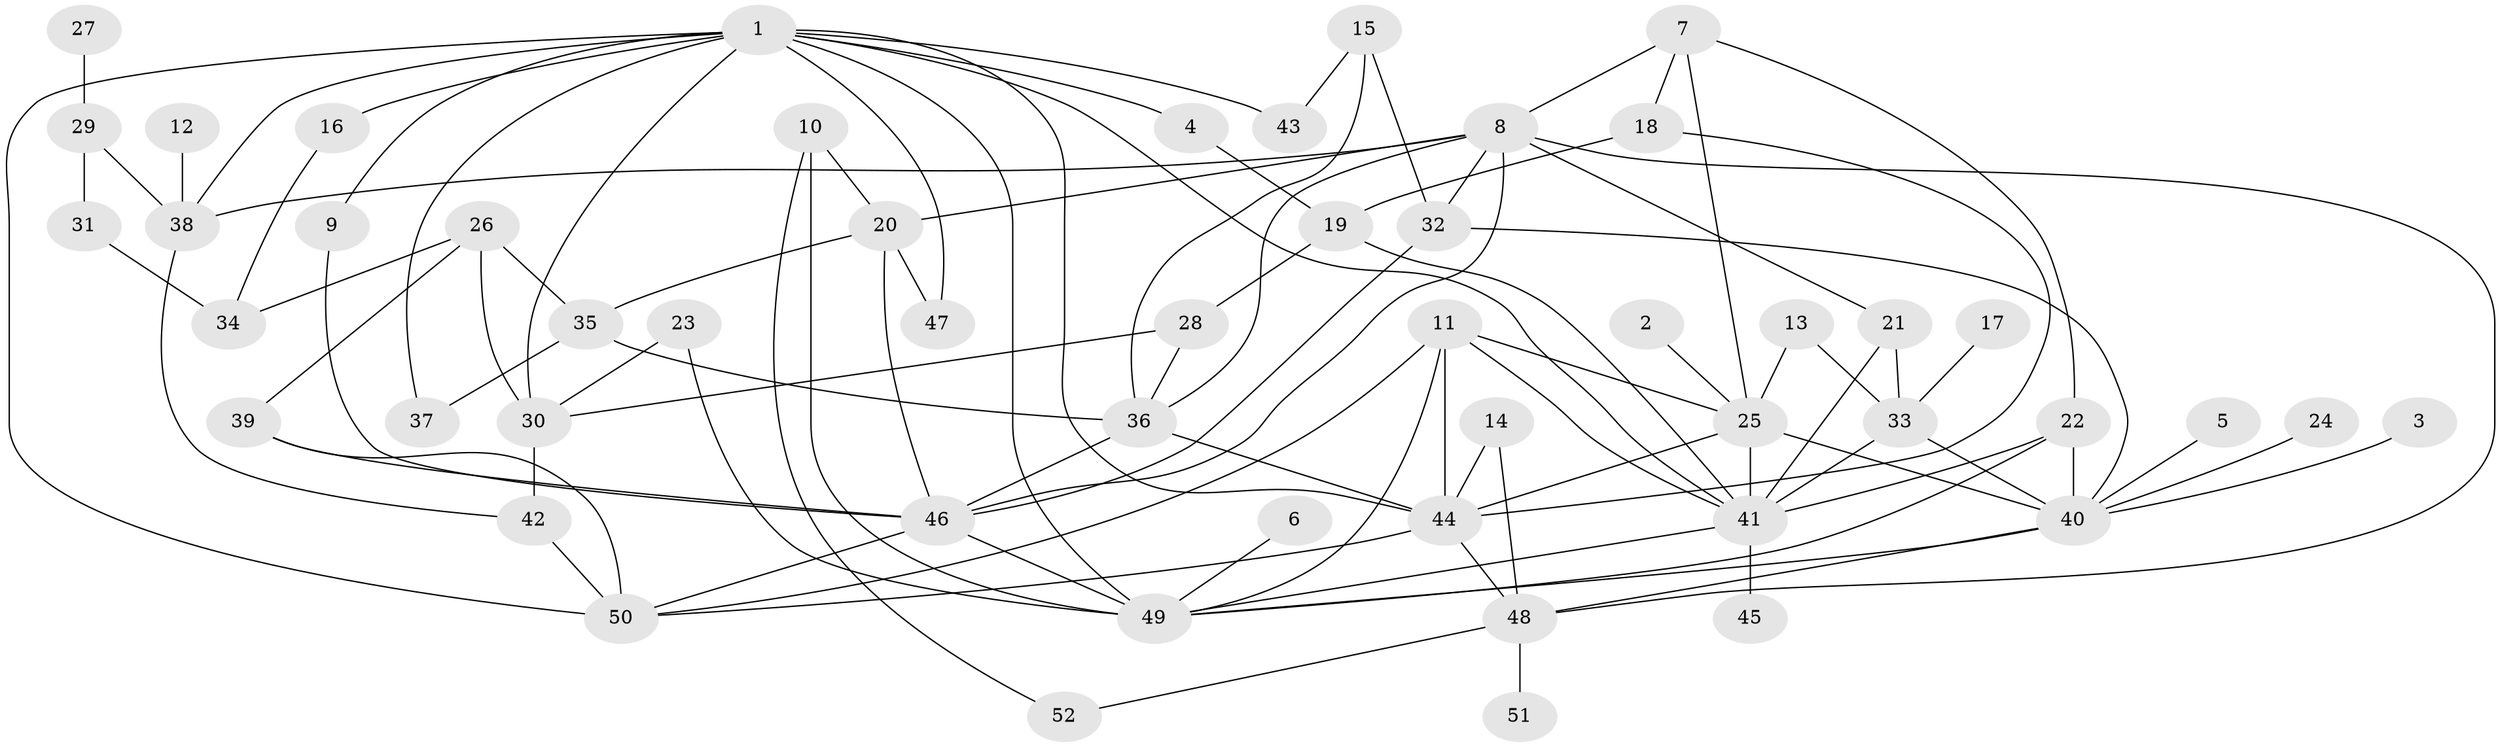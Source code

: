 // original degree distribution, {7: 0.009708737864077669, 8: 0.02912621359223301, 4: 0.1262135922330097, 5: 0.05825242718446602, 3: 0.30097087378640774, 2: 0.1941747572815534, 6: 0.04854368932038835, 9: 0.009708737864077669, 1: 0.22330097087378642}
// Generated by graph-tools (version 1.1) at 2025/25/03/09/25 03:25:27]
// undirected, 52 vertices, 98 edges
graph export_dot {
graph [start="1"]
  node [color=gray90,style=filled];
  1;
  2;
  3;
  4;
  5;
  6;
  7;
  8;
  9;
  10;
  11;
  12;
  13;
  14;
  15;
  16;
  17;
  18;
  19;
  20;
  21;
  22;
  23;
  24;
  25;
  26;
  27;
  28;
  29;
  30;
  31;
  32;
  33;
  34;
  35;
  36;
  37;
  38;
  39;
  40;
  41;
  42;
  43;
  44;
  45;
  46;
  47;
  48;
  49;
  50;
  51;
  52;
  1 -- 4 [weight=1.0];
  1 -- 9 [weight=1.0];
  1 -- 16 [weight=2.0];
  1 -- 30 [weight=1.0];
  1 -- 37 [weight=1.0];
  1 -- 38 [weight=1.0];
  1 -- 41 [weight=1.0];
  1 -- 43 [weight=2.0];
  1 -- 44 [weight=1.0];
  1 -- 47 [weight=1.0];
  1 -- 49 [weight=1.0];
  1 -- 50 [weight=1.0];
  2 -- 25 [weight=1.0];
  3 -- 40 [weight=1.0];
  4 -- 19 [weight=1.0];
  5 -- 40 [weight=1.0];
  6 -- 49 [weight=1.0];
  7 -- 8 [weight=1.0];
  7 -- 18 [weight=1.0];
  7 -- 22 [weight=1.0];
  7 -- 25 [weight=1.0];
  8 -- 20 [weight=1.0];
  8 -- 21 [weight=1.0];
  8 -- 32 [weight=1.0];
  8 -- 36 [weight=1.0];
  8 -- 38 [weight=1.0];
  8 -- 46 [weight=1.0];
  8 -- 48 [weight=1.0];
  9 -- 46 [weight=1.0];
  10 -- 20 [weight=1.0];
  10 -- 49 [weight=1.0];
  10 -- 52 [weight=1.0];
  11 -- 25 [weight=1.0];
  11 -- 41 [weight=1.0];
  11 -- 44 [weight=1.0];
  11 -- 49 [weight=1.0];
  11 -- 50 [weight=1.0];
  12 -- 38 [weight=1.0];
  13 -- 25 [weight=1.0];
  13 -- 33 [weight=1.0];
  14 -- 44 [weight=1.0];
  14 -- 48 [weight=1.0];
  15 -- 32 [weight=1.0];
  15 -- 36 [weight=1.0];
  15 -- 43 [weight=1.0];
  16 -- 34 [weight=1.0];
  17 -- 33 [weight=1.0];
  18 -- 19 [weight=1.0];
  18 -- 44 [weight=1.0];
  19 -- 28 [weight=1.0];
  19 -- 41 [weight=1.0];
  20 -- 35 [weight=2.0];
  20 -- 46 [weight=1.0];
  20 -- 47 [weight=1.0];
  21 -- 33 [weight=1.0];
  21 -- 41 [weight=1.0];
  22 -- 40 [weight=1.0];
  22 -- 41 [weight=1.0];
  22 -- 49 [weight=1.0];
  23 -- 30 [weight=1.0];
  23 -- 49 [weight=1.0];
  24 -- 40 [weight=1.0];
  25 -- 40 [weight=1.0];
  25 -- 41 [weight=2.0];
  25 -- 44 [weight=1.0];
  26 -- 30 [weight=1.0];
  26 -- 34 [weight=1.0];
  26 -- 35 [weight=1.0];
  26 -- 39 [weight=1.0];
  27 -- 29 [weight=1.0];
  28 -- 30 [weight=1.0];
  28 -- 36 [weight=1.0];
  29 -- 31 [weight=1.0];
  29 -- 38 [weight=1.0];
  30 -- 42 [weight=1.0];
  31 -- 34 [weight=1.0];
  32 -- 40 [weight=1.0];
  32 -- 46 [weight=1.0];
  33 -- 40 [weight=1.0];
  33 -- 41 [weight=1.0];
  35 -- 36 [weight=1.0];
  35 -- 37 [weight=1.0];
  36 -- 44 [weight=1.0];
  36 -- 46 [weight=1.0];
  38 -- 42 [weight=1.0];
  39 -- 46 [weight=1.0];
  39 -- 50 [weight=1.0];
  40 -- 48 [weight=1.0];
  40 -- 49 [weight=1.0];
  41 -- 45 [weight=1.0];
  41 -- 49 [weight=1.0];
  42 -- 50 [weight=1.0];
  44 -- 48 [weight=1.0];
  44 -- 50 [weight=1.0];
  46 -- 49 [weight=2.0];
  46 -- 50 [weight=1.0];
  48 -- 51 [weight=1.0];
  48 -- 52 [weight=1.0];
}
